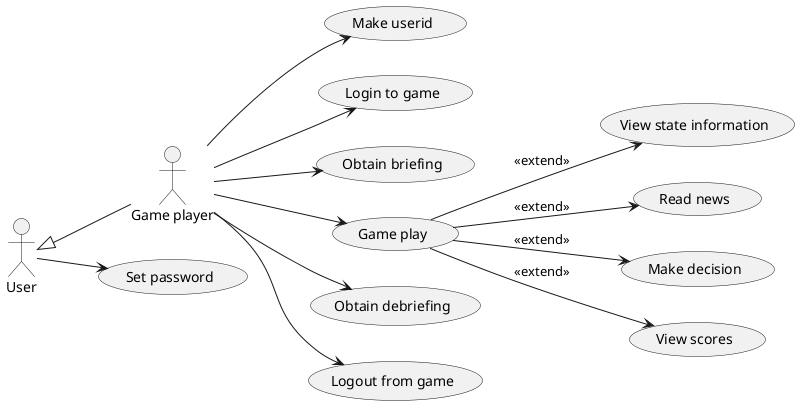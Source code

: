@startuml
left to right direction

"Game player" as GP
User <|-- GP

User --> (Set password)

GP --> (Make userid)
GP --> (Login to game)

GP --> (Obtain briefing)

GP --> (Game play)
(Game play) --> (View state information) : << extend >>
(Game play) --> (Read news) : << extend >>
(Game play) --> (Make decision) : << extend >>
(Game play) --> (View scores) : << extend >>

GP --> (Obtain debriefing)

GP --> (Logout from game)

@enduml
